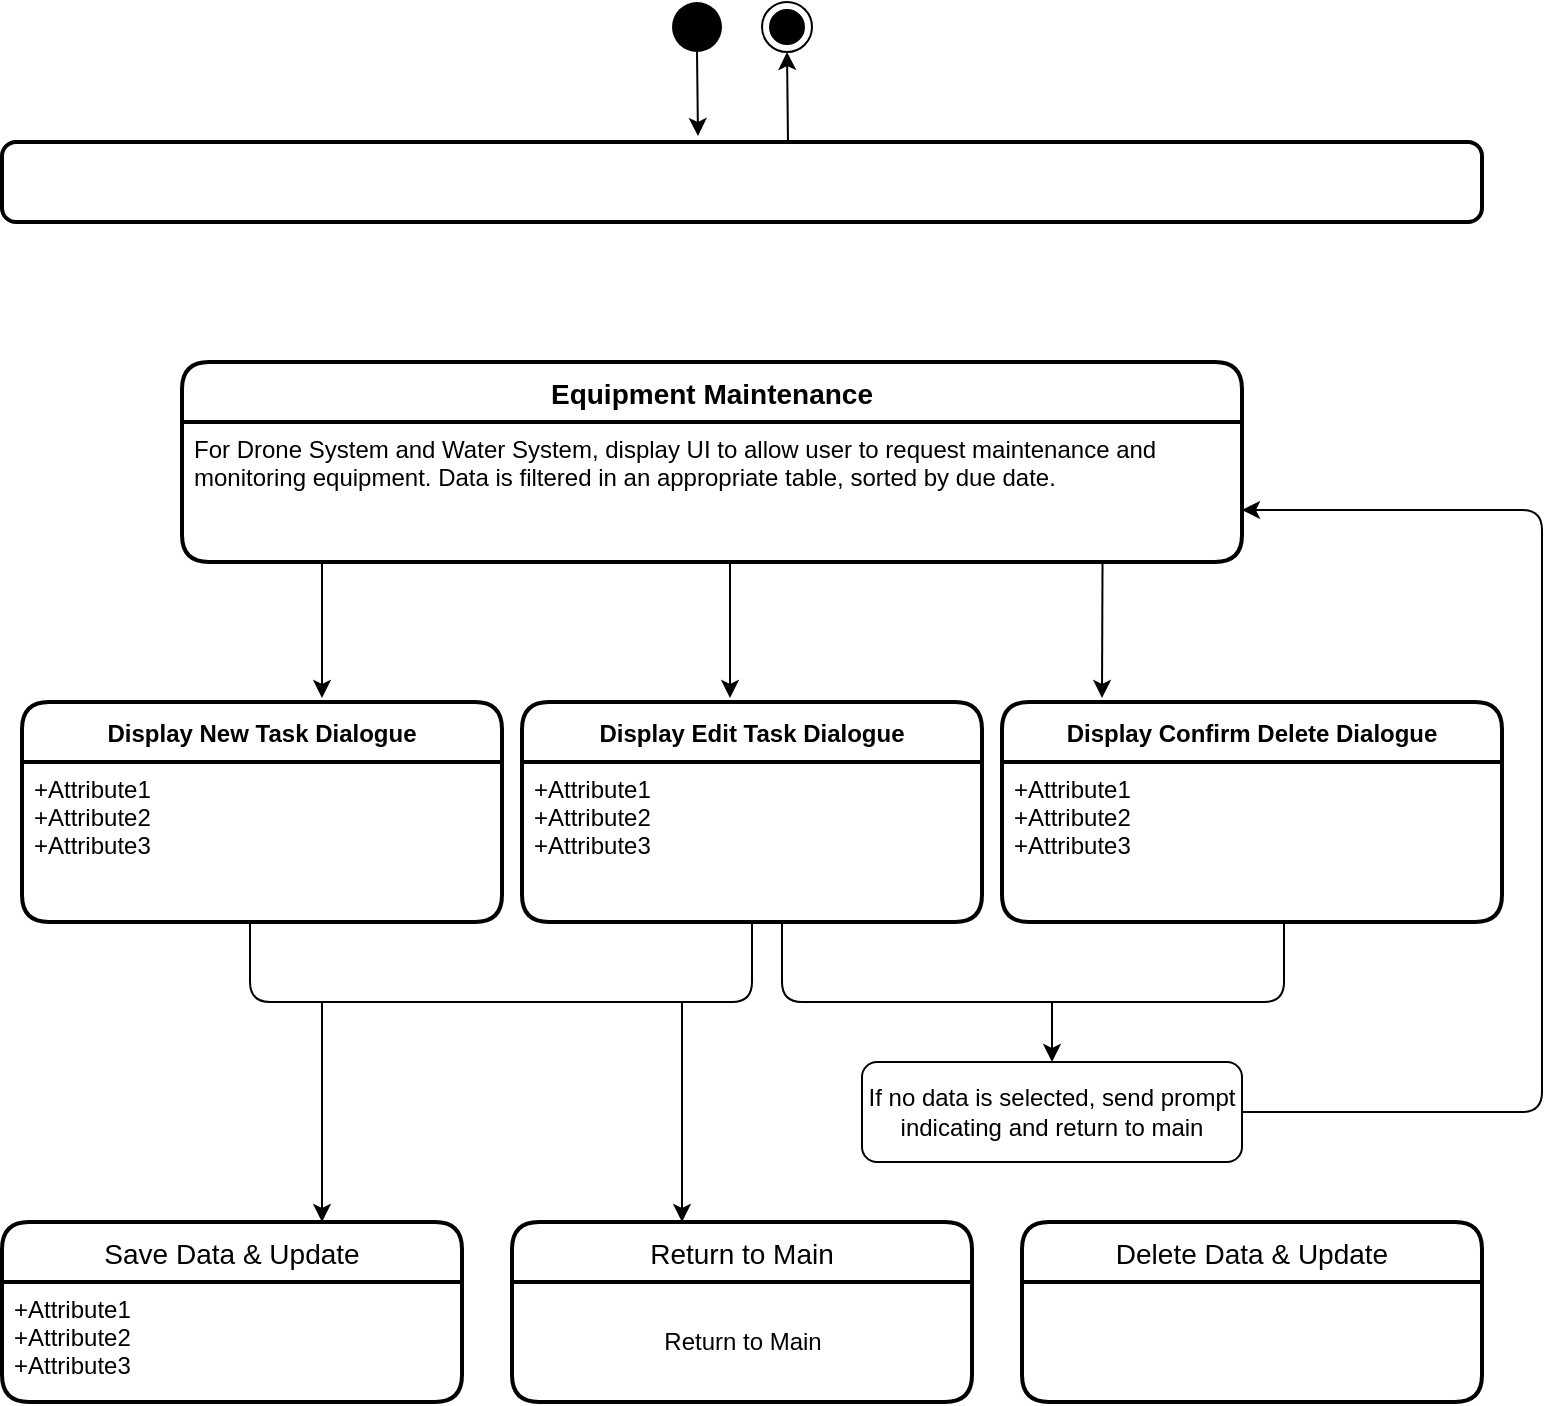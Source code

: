 <mxfile version="15.3.2" type="device"><diagram id="9UXNqd7oh8RQibNwUsUs" name="Page-1"><mxGraphModel dx="946" dy="504" grid="1" gridSize="10" guides="1" tooltips="1" connect="1" arrows="1" fold="1" page="1" pageScale="1" pageWidth="850" pageHeight="1100" math="0" shadow="0"><root><mxCell id="0"/><mxCell id="1" parent="0"/><mxCell id="zDT31IUQugOYqgnyxlIb-2" value="" style="rounded=1;whiteSpace=wrap;html=1;absoluteArcSize=1;arcSize=14;strokeWidth=2;" vertex="1" parent="1"><mxGeometry x="60" y="100" width="740" height="40" as="geometry"/></mxCell><mxCell id="zDT31IUQugOYqgnyxlIb-3" value="" style="ellipse;fillColor=#000000;strokeColor=none;" vertex="1" parent="1"><mxGeometry x="395" y="30" width="25" height="25" as="geometry"/></mxCell><mxCell id="zDT31IUQugOYqgnyxlIb-4" value="" style="endArrow=classic;html=1;exitX=0.5;exitY=1;exitDx=0;exitDy=0;" edge="1" parent="1" source="zDT31IUQugOYqgnyxlIb-3"><mxGeometry width="50" height="50" relative="1" as="geometry"><mxPoint x="400" y="240" as="sourcePoint"/><mxPoint x="408" y="97" as="targetPoint"/></mxGeometry></mxCell><mxCell id="zDT31IUQugOYqgnyxlIb-5" value="" style="ellipse;html=1;shape=endState;fillColor=#000000;strokeColor=#000000;" vertex="1" parent="1"><mxGeometry x="440" y="30" width="25" height="25" as="geometry"/></mxCell><mxCell id="zDT31IUQugOYqgnyxlIb-6" value="" style="endArrow=classic;html=1;entryX=0.5;entryY=1;entryDx=0;entryDy=0;" edge="1" parent="1" target="zDT31IUQugOYqgnyxlIb-5"><mxGeometry width="50" height="50" relative="1" as="geometry"><mxPoint x="453" y="100" as="sourcePoint"/><mxPoint x="500" y="50" as="targetPoint"/></mxGeometry></mxCell><mxCell id="zDT31IUQugOYqgnyxlIb-7" value="Equipment Maintenance" style="swimlane;childLayout=stackLayout;horizontal=1;startSize=30;horizontalStack=0;rounded=1;fontSize=14;fontStyle=1;strokeWidth=2;resizeParent=0;resizeLast=1;shadow=0;dashed=0;align=center;" vertex="1" parent="1"><mxGeometry x="150" y="210" width="530" height="100" as="geometry"/></mxCell><mxCell id="zDT31IUQugOYqgnyxlIb-8" value="For Drone System and Water System, display UI to allow user to request maintenance and&#10;monitoring equipment. Data is filtered in an appropriate table, sorted by due date." style="align=left;strokeColor=none;fillColor=none;spacingLeft=4;fontSize=12;verticalAlign=top;resizable=0;rotatable=0;part=1;" vertex="1" parent="zDT31IUQugOYqgnyxlIb-7"><mxGeometry y="30" width="530" height="70" as="geometry"/></mxCell><mxCell id="zDT31IUQugOYqgnyxlIb-10" value="" style="endArrow=classic;html=1;exitX=0.142;exitY=1.029;exitDx=0;exitDy=0;exitPerimeter=0;" edge="1" parent="1"><mxGeometry width="50" height="50" relative="1" as="geometry"><mxPoint x="610.26" y="310" as="sourcePoint"/><mxPoint x="610" y="377.97" as="targetPoint"/></mxGeometry></mxCell><mxCell id="zDT31IUQugOYqgnyxlIb-11" value="" style="endArrow=classic;html=1;" edge="1" parent="1"><mxGeometry width="50" height="50" relative="1" as="geometry"><mxPoint x="424" y="310" as="sourcePoint"/><mxPoint x="424" y="378" as="targetPoint"/></mxGeometry></mxCell><mxCell id="zDT31IUQugOYqgnyxlIb-12" value="" style="endArrow=classic;html=1;" edge="1" parent="1"><mxGeometry width="50" height="50" relative="1" as="geometry"><mxPoint x="220" y="310" as="sourcePoint"/><mxPoint x="220" y="378" as="targetPoint"/></mxGeometry></mxCell><mxCell id="zDT31IUQugOYqgnyxlIb-13" value="Display New Task Dialogue" style="swimlane;childLayout=stackLayout;horizontal=1;startSize=30;horizontalStack=0;rounded=1;fontSize=12;fontStyle=1;strokeWidth=2;resizeParent=0;resizeLast=1;shadow=0;dashed=0;align=center;" vertex="1" parent="1"><mxGeometry x="70" y="380" width="240" height="110" as="geometry"/></mxCell><mxCell id="zDT31IUQugOYqgnyxlIb-14" value="+Attribute1&#10;+Attribute2&#10;+Attribute3" style="align=left;strokeColor=none;fillColor=none;spacingLeft=4;fontSize=12;verticalAlign=top;resizable=0;rotatable=0;part=1;" vertex="1" parent="zDT31IUQugOYqgnyxlIb-13"><mxGeometry y="30" width="240" height="80" as="geometry"/></mxCell><mxCell id="zDT31IUQugOYqgnyxlIb-15" value="Display Edit Task Dialogue" style="swimlane;childLayout=stackLayout;horizontal=1;startSize=30;horizontalStack=0;rounded=1;fontSize=12;fontStyle=1;strokeWidth=2;resizeParent=0;resizeLast=1;shadow=0;dashed=0;align=center;" vertex="1" parent="1"><mxGeometry x="320" y="380" width="230" height="110" as="geometry"/></mxCell><mxCell id="zDT31IUQugOYqgnyxlIb-16" value="+Attribute1&#10;+Attribute2&#10;+Attribute3" style="align=left;strokeColor=none;fillColor=none;spacingLeft=4;fontSize=12;verticalAlign=top;resizable=0;rotatable=0;part=1;" vertex="1" parent="zDT31IUQugOYqgnyxlIb-15"><mxGeometry y="30" width="230" height="80" as="geometry"/></mxCell><mxCell id="zDT31IUQugOYqgnyxlIb-17" value="Display Confirm Delete Dialogue" style="swimlane;childLayout=stackLayout;horizontal=1;startSize=30;horizontalStack=0;rounded=1;fontSize=12;fontStyle=1;strokeWidth=2;resizeParent=0;resizeLast=1;shadow=0;dashed=0;align=center;" vertex="1" parent="1"><mxGeometry x="560" y="380" width="250" height="110" as="geometry"/></mxCell><mxCell id="zDT31IUQugOYqgnyxlIb-18" value="+Attribute1&#10;+Attribute2&#10;+Attribute3" style="align=left;strokeColor=none;fillColor=none;spacingLeft=4;fontSize=12;verticalAlign=top;resizable=0;rotatable=0;part=1;" vertex="1" parent="zDT31IUQugOYqgnyxlIb-17"><mxGeometry y="30" width="250" height="80" as="geometry"/></mxCell><mxCell id="zDT31IUQugOYqgnyxlIb-19" value="Save Data &amp; Update" style="swimlane;childLayout=stackLayout;horizontal=1;startSize=30;horizontalStack=0;rounded=1;fontSize=14;fontStyle=0;strokeWidth=2;resizeParent=0;resizeLast=1;shadow=0;dashed=0;align=center;" vertex="1" parent="1"><mxGeometry x="60" y="640" width="230" height="90" as="geometry"/></mxCell><mxCell id="zDT31IUQugOYqgnyxlIb-20" value="+Attribute1&#10;+Attribute2&#10;+Attribute3" style="align=left;strokeColor=none;fillColor=none;spacingLeft=4;fontSize=12;verticalAlign=top;resizable=0;rotatable=0;part=1;" vertex="1" parent="zDT31IUQugOYqgnyxlIb-19"><mxGeometry y="30" width="230" height="60" as="geometry"/></mxCell><mxCell id="zDT31IUQugOYqgnyxlIb-21" value="Return to Main" style="swimlane;childLayout=stackLayout;horizontal=1;startSize=30;horizontalStack=0;rounded=1;fontSize=14;fontStyle=0;strokeWidth=2;resizeParent=0;resizeLast=1;shadow=0;dashed=0;align=center;" vertex="1" parent="1"><mxGeometry x="315" y="640" width="230" height="90" as="geometry"/></mxCell><mxCell id="zDT31IUQugOYqgnyxlIb-39" value="Return to Main" style="text;html=1;align=center;verticalAlign=middle;resizable=0;points=[];autosize=1;strokeColor=none;fillColor=none;fontSize=12;" vertex="1" parent="zDT31IUQugOYqgnyxlIb-21"><mxGeometry y="30" width="230" height="60" as="geometry"/></mxCell><mxCell id="zDT31IUQugOYqgnyxlIb-23" value="Delete Data &amp; Update" style="swimlane;childLayout=stackLayout;horizontal=1;startSize=30;horizontalStack=0;rounded=1;fontSize=14;fontStyle=0;strokeWidth=2;resizeParent=0;resizeLast=1;shadow=0;dashed=0;align=center;" vertex="1" parent="1"><mxGeometry x="570" y="640" width="230" height="90" as="geometry"/></mxCell><mxCell id="zDT31IUQugOYqgnyxlIb-24" value="         " style="align=center;strokeColor=none;fillColor=none;spacingLeft=4;fontSize=12;verticalAlign=top;resizable=0;rotatable=0;part=1;" vertex="1" parent="zDT31IUQugOYqgnyxlIb-23"><mxGeometry y="30" width="230" height="60" as="geometry"/></mxCell><mxCell id="zDT31IUQugOYqgnyxlIb-26" value="" style="endArrow=none;html=1;fontSize=12;entryX=0.5;entryY=1;entryDx=0;entryDy=0;" edge="1" parent="1" target="zDT31IUQugOYqgnyxlIb-16"><mxGeometry width="50" height="50" relative="1" as="geometry"><mxPoint x="184" y="490" as="sourcePoint"/><mxPoint x="450" y="540" as="targetPoint"/><Array as="points"><mxPoint x="184" y="530"/><mxPoint x="340" y="530"/><mxPoint x="435" y="530"/></Array></mxGeometry></mxCell><mxCell id="zDT31IUQugOYqgnyxlIb-27" value="" style="endArrow=none;html=1;fontSize=12;entryX=0.5;entryY=1;entryDx=0;entryDy=0;" edge="1" parent="1"><mxGeometry width="50" height="50" relative="1" as="geometry"><mxPoint x="450" y="490" as="sourcePoint"/><mxPoint x="701" y="490" as="targetPoint"/><Array as="points"><mxPoint x="450" y="530"/><mxPoint x="606" y="530"/><mxPoint x="701" y="530"/></Array></mxGeometry></mxCell><mxCell id="zDT31IUQugOYqgnyxlIb-28" value="" style="endArrow=classic;html=1;" edge="1" parent="1"><mxGeometry width="50" height="50" relative="1" as="geometry"><mxPoint x="220" y="530" as="sourcePoint"/><mxPoint x="220" y="640" as="targetPoint"/></mxGeometry></mxCell><mxCell id="zDT31IUQugOYqgnyxlIb-31" value="" style="endArrow=classic;html=1;" edge="1" parent="1"><mxGeometry width="50" height="50" relative="1" as="geometry"><mxPoint x="400" y="530" as="sourcePoint"/><mxPoint x="400" y="640" as="targetPoint"/></mxGeometry></mxCell><mxCell id="zDT31IUQugOYqgnyxlIb-34" value="If no data is selected, send prompt indicating and return to main" style="rounded=1;whiteSpace=wrap;html=1;fontSize=12;" vertex="1" parent="1"><mxGeometry x="490" y="560" width="190" height="50" as="geometry"/></mxCell><mxCell id="zDT31IUQugOYqgnyxlIb-35" value="" style="endArrow=classic;html=1;fontSize=12;entryX=0.5;entryY=0;entryDx=0;entryDy=0;" edge="1" parent="1" target="zDT31IUQugOYqgnyxlIb-34"><mxGeometry width="50" height="50" relative="1" as="geometry"><mxPoint x="585" y="530" as="sourcePoint"/><mxPoint x="450" y="420" as="targetPoint"/></mxGeometry></mxCell><mxCell id="zDT31IUQugOYqgnyxlIb-36" value="" style="endArrow=classic;html=1;fontSize=12;exitX=1;exitY=0.5;exitDx=0;exitDy=0;" edge="1" parent="1" source="zDT31IUQugOYqgnyxlIb-34"><mxGeometry width="50" height="50" relative="1" as="geometry"><mxPoint x="400" y="470" as="sourcePoint"/><mxPoint x="680" y="284" as="targetPoint"/><Array as="points"><mxPoint x="830" y="585"/><mxPoint x="830" y="284"/></Array></mxGeometry></mxCell></root></mxGraphModel></diagram></mxfile>